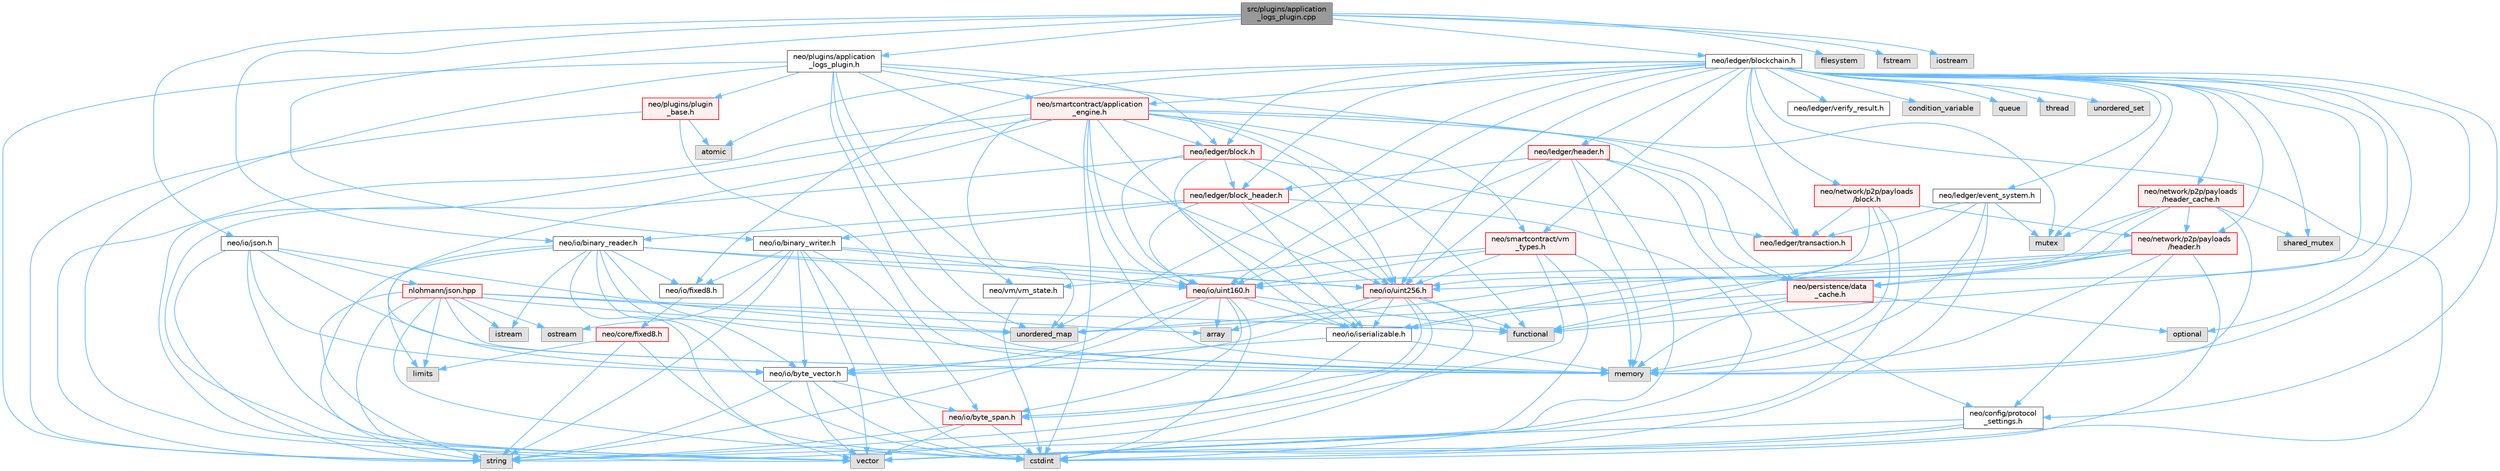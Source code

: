 digraph "src/plugins/application_logs_plugin.cpp"
{
 // LATEX_PDF_SIZE
  bgcolor="transparent";
  edge [fontname=Helvetica,fontsize=10,labelfontname=Helvetica,labelfontsize=10];
  node [fontname=Helvetica,fontsize=10,shape=box,height=0.2,width=0.4];
  Node1 [id="Node000001",label="src/plugins/application\l_logs_plugin.cpp",height=0.2,width=0.4,color="gray40", fillcolor="grey60", style="filled", fontcolor="black",tooltip=" "];
  Node1 -> Node2 [id="edge1_Node000001_Node000002",color="steelblue1",style="solid",tooltip=" "];
  Node2 [id="Node000002",label="neo/io/binary_reader.h",height=0.2,width=0.4,color="grey40", fillcolor="white", style="filled",URL="$binary__reader_8h.html",tooltip=" "];
  Node2 -> Node3 [id="edge2_Node000002_Node000003",color="steelblue1",style="solid",tooltip=" "];
  Node3 [id="Node000003",label="neo/io/byte_vector.h",height=0.2,width=0.4,color="grey40", fillcolor="white", style="filled",URL="$io_2byte__vector_8h.html",tooltip=" "];
  Node3 -> Node4 [id="edge3_Node000003_Node000004",color="steelblue1",style="solid",tooltip=" "];
  Node4 [id="Node000004",label="neo/io/byte_span.h",height=0.2,width=0.4,color="red", fillcolor="#FFF0F0", style="filled",URL="$io_2byte__span_8h.html",tooltip=" "];
  Node4 -> Node5 [id="edge4_Node000004_Node000005",color="steelblue1",style="solid",tooltip=" "];
  Node5 [id="Node000005",label="cstdint",height=0.2,width=0.4,color="grey60", fillcolor="#E0E0E0", style="filled",tooltip=" "];
  Node4 -> Node8 [id="edge5_Node000004_Node000008",color="steelblue1",style="solid",tooltip=" "];
  Node8 [id="Node000008",label="string",height=0.2,width=0.4,color="grey60", fillcolor="#E0E0E0", style="filled",tooltip=" "];
  Node4 -> Node9 [id="edge6_Node000004_Node000009",color="steelblue1",style="solid",tooltip=" "];
  Node9 [id="Node000009",label="vector",height=0.2,width=0.4,color="grey60", fillcolor="#E0E0E0", style="filled",tooltip=" "];
  Node3 -> Node5 [id="edge7_Node000003_Node000005",color="steelblue1",style="solid",tooltip=" "];
  Node3 -> Node8 [id="edge8_Node000003_Node000008",color="steelblue1",style="solid",tooltip=" "];
  Node3 -> Node9 [id="edge9_Node000003_Node000009",color="steelblue1",style="solid",tooltip=" "];
  Node2 -> Node10 [id="edge10_Node000002_Node000010",color="steelblue1",style="solid",tooltip=" "];
  Node10 [id="Node000010",label="neo/io/fixed8.h",height=0.2,width=0.4,color="grey40", fillcolor="white", style="filled",URL="$io_2fixed8_8h.html",tooltip=" "];
  Node10 -> Node11 [id="edge11_Node000010_Node000011",color="steelblue1",style="solid",tooltip=" "];
  Node11 [id="Node000011",label="neo/core/fixed8.h",height=0.2,width=0.4,color="red", fillcolor="#FFF0F0", style="filled",URL="$core_2fixed8_8h.html",tooltip=" "];
  Node11 -> Node5 [id="edge12_Node000011_Node000005",color="steelblue1",style="solid",tooltip=" "];
  Node11 -> Node12 [id="edge13_Node000011_Node000012",color="steelblue1",style="solid",tooltip=" "];
  Node12 [id="Node000012",label="limits",height=0.2,width=0.4,color="grey60", fillcolor="#E0E0E0", style="filled",tooltip=" "];
  Node11 -> Node8 [id="edge14_Node000011_Node000008",color="steelblue1",style="solid",tooltip=" "];
  Node2 -> Node13 [id="edge15_Node000002_Node000013",color="steelblue1",style="solid",tooltip=" "];
  Node13 [id="Node000013",label="neo/io/uint160.h",height=0.2,width=0.4,color="red", fillcolor="#FFF0F0", style="filled",URL="$uint160_8h.html",tooltip=" "];
  Node13 -> Node4 [id="edge16_Node000013_Node000004",color="steelblue1",style="solid",tooltip=" "];
  Node13 -> Node3 [id="edge17_Node000013_Node000003",color="steelblue1",style="solid",tooltip=" "];
  Node13 -> Node14 [id="edge18_Node000013_Node000014",color="steelblue1",style="solid",tooltip=" "];
  Node14 [id="Node000014",label="neo/io/iserializable.h",height=0.2,width=0.4,color="grey40", fillcolor="white", style="filled",URL="$iserializable_8h.html",tooltip=" "];
  Node14 -> Node4 [id="edge19_Node000014_Node000004",color="steelblue1",style="solid",tooltip=" "];
  Node14 -> Node3 [id="edge20_Node000014_Node000003",color="steelblue1",style="solid",tooltip=" "];
  Node14 -> Node15 [id="edge21_Node000014_Node000015",color="steelblue1",style="solid",tooltip=" "];
  Node15 [id="Node000015",label="memory",height=0.2,width=0.4,color="grey60", fillcolor="#E0E0E0", style="filled",tooltip=" "];
  Node13 -> Node16 [id="edge22_Node000013_Node000016",color="steelblue1",style="solid",tooltip=" "];
  Node16 [id="Node000016",label="array",height=0.2,width=0.4,color="grey60", fillcolor="#E0E0E0", style="filled",tooltip=" "];
  Node13 -> Node5 [id="edge23_Node000013_Node000005",color="steelblue1",style="solid",tooltip=" "];
  Node13 -> Node17 [id="edge24_Node000013_Node000017",color="steelblue1",style="solid",tooltip=" "];
  Node17 [id="Node000017",label="functional",height=0.2,width=0.4,color="grey60", fillcolor="#E0E0E0", style="filled",tooltip=" "];
  Node13 -> Node8 [id="edge25_Node000013_Node000008",color="steelblue1",style="solid",tooltip=" "];
  Node2 -> Node18 [id="edge26_Node000002_Node000018",color="steelblue1",style="solid",tooltip=" "];
  Node18 [id="Node000018",label="neo/io/uint256.h",height=0.2,width=0.4,color="red", fillcolor="#FFF0F0", style="filled",URL="$uint256_8h.html",tooltip=" "];
  Node18 -> Node4 [id="edge27_Node000018_Node000004",color="steelblue1",style="solid",tooltip=" "];
  Node18 -> Node3 [id="edge28_Node000018_Node000003",color="steelblue1",style="solid",tooltip=" "];
  Node18 -> Node14 [id="edge29_Node000018_Node000014",color="steelblue1",style="solid",tooltip=" "];
  Node18 -> Node16 [id="edge30_Node000018_Node000016",color="steelblue1",style="solid",tooltip=" "];
  Node18 -> Node5 [id="edge31_Node000018_Node000005",color="steelblue1",style="solid",tooltip=" "];
  Node18 -> Node17 [id="edge32_Node000018_Node000017",color="steelblue1",style="solid",tooltip=" "];
  Node18 -> Node8 [id="edge33_Node000018_Node000008",color="steelblue1",style="solid",tooltip=" "];
  Node2 -> Node5 [id="edge34_Node000002_Node000005",color="steelblue1",style="solid",tooltip=" "];
  Node2 -> Node20 [id="edge35_Node000002_Node000020",color="steelblue1",style="solid",tooltip=" "];
  Node20 [id="Node000020",label="istream",height=0.2,width=0.4,color="grey60", fillcolor="#E0E0E0", style="filled",tooltip=" "];
  Node2 -> Node12 [id="edge36_Node000002_Node000012",color="steelblue1",style="solid",tooltip=" "];
  Node2 -> Node15 [id="edge37_Node000002_Node000015",color="steelblue1",style="solid",tooltip=" "];
  Node2 -> Node8 [id="edge38_Node000002_Node000008",color="steelblue1",style="solid",tooltip=" "];
  Node2 -> Node9 [id="edge39_Node000002_Node000009",color="steelblue1",style="solid",tooltip=" "];
  Node1 -> Node21 [id="edge40_Node000001_Node000021",color="steelblue1",style="solid",tooltip=" "];
  Node21 [id="Node000021",label="neo/io/binary_writer.h",height=0.2,width=0.4,color="grey40", fillcolor="white", style="filled",URL="$binary__writer_8h.html",tooltip=" "];
  Node21 -> Node4 [id="edge41_Node000021_Node000004",color="steelblue1",style="solid",tooltip=" "];
  Node21 -> Node3 [id="edge42_Node000021_Node000003",color="steelblue1",style="solid",tooltip=" "];
  Node21 -> Node10 [id="edge43_Node000021_Node000010",color="steelblue1",style="solid",tooltip=" "];
  Node21 -> Node13 [id="edge44_Node000021_Node000013",color="steelblue1",style="solid",tooltip=" "];
  Node21 -> Node18 [id="edge45_Node000021_Node000018",color="steelblue1",style="solid",tooltip=" "];
  Node21 -> Node5 [id="edge46_Node000021_Node000005",color="steelblue1",style="solid",tooltip=" "];
  Node21 -> Node22 [id="edge47_Node000021_Node000022",color="steelblue1",style="solid",tooltip=" "];
  Node22 [id="Node000022",label="ostream",height=0.2,width=0.4,color="grey60", fillcolor="#E0E0E0", style="filled",tooltip=" "];
  Node21 -> Node8 [id="edge48_Node000021_Node000008",color="steelblue1",style="solid",tooltip=" "];
  Node21 -> Node9 [id="edge49_Node000021_Node000009",color="steelblue1",style="solid",tooltip=" "];
  Node1 -> Node23 [id="edge50_Node000001_Node000023",color="steelblue1",style="solid",tooltip=" "];
  Node23 [id="Node000023",label="neo/io/json.h",height=0.2,width=0.4,color="grey40", fillcolor="white", style="filled",URL="$io_2json_8h.html",tooltip=" "];
  Node23 -> Node3 [id="edge51_Node000023_Node000003",color="steelblue1",style="solid",tooltip=" "];
  Node23 -> Node15 [id="edge52_Node000023_Node000015",color="steelblue1",style="solid",tooltip=" "];
  Node23 -> Node24 [id="edge53_Node000023_Node000024",color="steelblue1",style="solid",tooltip=" "];
  Node24 [id="Node000024",label="nlohmann/json.hpp",height=0.2,width=0.4,color="red", fillcolor="#FFF0F0", style="filled",URL="$json_8hpp.html",tooltip=" "];
  Node24 -> Node17 [id="edge54_Node000024_Node000017",color="steelblue1",style="solid",tooltip=" "];
  Node24 -> Node15 [id="edge55_Node000024_Node000015",color="steelblue1",style="solid",tooltip=" "];
  Node24 -> Node8 [id="edge56_Node000024_Node000008",color="steelblue1",style="solid",tooltip=" "];
  Node24 -> Node9 [id="edge57_Node000024_Node000009",color="steelblue1",style="solid",tooltip=" "];
  Node24 -> Node16 [id="edge58_Node000024_Node000016",color="steelblue1",style="solid",tooltip=" "];
  Node24 -> Node34 [id="edge59_Node000024_Node000034",color="steelblue1",style="solid",tooltip=" "];
  Node34 [id="Node000034",label="unordered_map",height=0.2,width=0.4,color="grey60", fillcolor="#E0E0E0", style="filled",tooltip=" "];
  Node24 -> Node5 [id="edge60_Node000024_Node000005",color="steelblue1",style="solid",tooltip=" "];
  Node24 -> Node12 [id="edge61_Node000024_Node000012",color="steelblue1",style="solid",tooltip=" "];
  Node24 -> Node20 [id="edge62_Node000024_Node000020",color="steelblue1",style="solid",tooltip=" "];
  Node24 -> Node22 [id="edge63_Node000024_Node000022",color="steelblue1",style="solid",tooltip=" "];
  Node23 -> Node8 [id="edge64_Node000023_Node000008",color="steelblue1",style="solid",tooltip=" "];
  Node23 -> Node34 [id="edge65_Node000023_Node000034",color="steelblue1",style="solid",tooltip=" "];
  Node23 -> Node9 [id="edge66_Node000023_Node000009",color="steelblue1",style="solid",tooltip=" "];
  Node1 -> Node47 [id="edge67_Node000001_Node000047",color="steelblue1",style="solid",tooltip=" "];
  Node47 [id="Node000047",label="neo/ledger/blockchain.h",height=0.2,width=0.4,color="grey40", fillcolor="white", style="filled",URL="$blockchain_8h.html",tooltip=" "];
  Node47 -> Node48 [id="edge68_Node000047_Node000048",color="steelblue1",style="solid",tooltip=" "];
  Node48 [id="Node000048",label="neo/ledger/block.h",height=0.2,width=0.4,color="red", fillcolor="#FFF0F0", style="filled",URL="$ledger_2block_8h.html",tooltip=" "];
  Node48 -> Node14 [id="edge69_Node000048_Node000014",color="steelblue1",style="solid",tooltip=" "];
  Node48 -> Node13 [id="edge70_Node000048_Node000013",color="steelblue1",style="solid",tooltip=" "];
  Node48 -> Node18 [id="edge71_Node000048_Node000018",color="steelblue1",style="solid",tooltip=" "];
  Node48 -> Node49 [id="edge72_Node000048_Node000049",color="steelblue1",style="solid",tooltip=" "];
  Node49 [id="Node000049",label="neo/ledger/block_header.h",height=0.2,width=0.4,color="red", fillcolor="#FFF0F0", style="filled",URL="$block__header_8h.html",tooltip=" "];
  Node49 -> Node2 [id="edge73_Node000049_Node000002",color="steelblue1",style="solid",tooltip=" "];
  Node49 -> Node21 [id="edge74_Node000049_Node000021",color="steelblue1",style="solid",tooltip=" "];
  Node49 -> Node14 [id="edge75_Node000049_Node000014",color="steelblue1",style="solid",tooltip=" "];
  Node49 -> Node13 [id="edge76_Node000049_Node000013",color="steelblue1",style="solid",tooltip=" "];
  Node49 -> Node18 [id="edge77_Node000049_Node000018",color="steelblue1",style="solid",tooltip=" "];
  Node49 -> Node5 [id="edge78_Node000049_Node000005",color="steelblue1",style="solid",tooltip=" "];
  Node48 -> Node52 [id="edge79_Node000048_Node000052",color="steelblue1",style="solid",tooltip=" "];
  Node52 [id="Node000052",label="neo/ledger/transaction.h",height=0.2,width=0.4,color="red", fillcolor="#FFF0F0", style="filled",URL="$ledger_2transaction_8h.html",tooltip=" "];
  Node48 -> Node9 [id="edge80_Node000048_Node000009",color="steelblue1",style="solid",tooltip=" "];
  Node47 -> Node49 [id="edge81_Node000047_Node000049",color="steelblue1",style="solid",tooltip=" "];
  Node47 -> Node68 [id="edge82_Node000047_Node000068",color="steelblue1",style="solid",tooltip=" "];
  Node68 [id="Node000068",label="neo/ledger/event_system.h",height=0.2,width=0.4,color="grey40", fillcolor="white", style="filled",URL="$event__system_8h.html",tooltip=" "];
  Node68 -> Node17 [id="edge83_Node000068_Node000017",color="steelblue1",style="solid",tooltip=" "];
  Node68 -> Node15 [id="edge84_Node000068_Node000015",color="steelblue1",style="solid",tooltip=" "];
  Node68 -> Node69 [id="edge85_Node000068_Node000069",color="steelblue1",style="solid",tooltip=" "];
  Node69 [id="Node000069",label="mutex",height=0.2,width=0.4,color="grey60", fillcolor="#E0E0E0", style="filled",tooltip=" "];
  Node68 -> Node9 [id="edge86_Node000068_Node000009",color="steelblue1",style="solid",tooltip=" "];
  Node68 -> Node52 [id="edge87_Node000068_Node000052",color="steelblue1",style="solid",tooltip=" "];
  Node47 -> Node70 [id="edge88_Node000047_Node000070",color="steelblue1",style="solid",tooltip=" "];
  Node70 [id="Node000070",label="neo/ledger/header.h",height=0.2,width=0.4,color="red", fillcolor="#FFF0F0", style="filled",URL="$ledger_2header_8h.html",tooltip=" "];
  Node70 -> Node71 [id="edge89_Node000070_Node000071",color="steelblue1",style="solid",tooltip=" "];
  Node71 [id="Node000071",label="neo/config/protocol\l_settings.h",height=0.2,width=0.4,color="grey40", fillcolor="white", style="filled",URL="$config_2protocol__settings_8h.html",tooltip=" "];
  Node71 -> Node5 [id="edge90_Node000071_Node000005",color="steelblue1",style="solid",tooltip=" "];
  Node71 -> Node8 [id="edge91_Node000071_Node000008",color="steelblue1",style="solid",tooltip=" "];
  Node71 -> Node9 [id="edge92_Node000071_Node000009",color="steelblue1",style="solid",tooltip=" "];
  Node70 -> Node13 [id="edge93_Node000070_Node000013",color="steelblue1",style="solid",tooltip=" "];
  Node70 -> Node18 [id="edge94_Node000070_Node000018",color="steelblue1",style="solid",tooltip=" "];
  Node70 -> Node49 [id="edge95_Node000070_Node000049",color="steelblue1",style="solid",tooltip=" "];
  Node70 -> Node72 [id="edge96_Node000070_Node000072",color="steelblue1",style="solid",tooltip=" "];
  Node72 [id="Node000072",label="neo/persistence/data\l_cache.h",height=0.2,width=0.4,color="red", fillcolor="#FFF0F0", style="filled",URL="$data__cache_8h.html",tooltip=" "];
  Node72 -> Node17 [id="edge97_Node000072_Node000017",color="steelblue1",style="solid",tooltip=" "];
  Node72 -> Node15 [id="edge98_Node000072_Node000015",color="steelblue1",style="solid",tooltip=" "];
  Node72 -> Node59 [id="edge99_Node000072_Node000059",color="steelblue1",style="solid",tooltip=" "];
  Node59 [id="Node000059",label="optional",height=0.2,width=0.4,color="grey60", fillcolor="#E0E0E0", style="filled",tooltip=" "];
  Node72 -> Node34 [id="edge100_Node000072_Node000034",color="steelblue1",style="solid",tooltip=" "];
  Node70 -> Node15 [id="edge101_Node000070_Node000015",color="steelblue1",style="solid",tooltip=" "];
  Node70 -> Node9 [id="edge102_Node000070_Node000009",color="steelblue1",style="solid",tooltip=" "];
  Node47 -> Node52 [id="edge103_Node000047_Node000052",color="steelblue1",style="solid",tooltip=" "];
  Node47 -> Node84 [id="edge104_Node000047_Node000084",color="steelblue1",style="solid",tooltip=" "];
  Node84 [id="Node000084",label="neo/network/p2p/payloads\l/block.h",height=0.2,width=0.4,color="red", fillcolor="#FFF0F0", style="filled",URL="$network_2p2p_2payloads_2block_8h.html",tooltip=" "];
  Node84 -> Node14 [id="edge105_Node000084_Node000014",color="steelblue1",style="solid",tooltip=" "];
  Node84 -> Node52 [id="edge106_Node000084_Node000052",color="steelblue1",style="solid",tooltip=" "];
  Node84 -> Node85 [id="edge107_Node000084_Node000085",color="steelblue1",style="solid",tooltip=" "];
  Node85 [id="Node000085",label="neo/network/p2p/payloads\l/header.h",height=0.2,width=0.4,color="red", fillcolor="#FFF0F0", style="filled",URL="$network_2p2p_2payloads_2header_8h.html",tooltip=" "];
  Node85 -> Node71 [id="edge108_Node000085_Node000071",color="steelblue1",style="solid",tooltip=" "];
  Node85 -> Node14 [id="edge109_Node000085_Node000014",color="steelblue1",style="solid",tooltip=" "];
  Node85 -> Node13 [id="edge110_Node000085_Node000013",color="steelblue1",style="solid",tooltip=" "];
  Node85 -> Node18 [id="edge111_Node000085_Node000018",color="steelblue1",style="solid",tooltip=" "];
  Node85 -> Node72 [id="edge112_Node000085_Node000072",color="steelblue1",style="solid",tooltip=" "];
  Node85 -> Node5 [id="edge113_Node000085_Node000005",color="steelblue1",style="solid",tooltip=" "];
  Node85 -> Node15 [id="edge114_Node000085_Node000015",color="steelblue1",style="solid",tooltip=" "];
  Node84 -> Node15 [id="edge115_Node000084_Node000015",color="steelblue1",style="solid",tooltip=" "];
  Node84 -> Node9 [id="edge116_Node000084_Node000009",color="steelblue1",style="solid",tooltip=" "];
  Node47 -> Node85 [id="edge117_Node000047_Node000085",color="steelblue1",style="solid",tooltip=" "];
  Node47 -> Node86 [id="edge118_Node000047_Node000086",color="steelblue1",style="solid",tooltip=" "];
  Node86 [id="Node000086",label="neo/network/p2p/payloads\l/header_cache.h",height=0.2,width=0.4,color="red", fillcolor="#FFF0F0", style="filled",URL="$network_2p2p_2payloads_2header__cache_8h.html",tooltip=" "];
  Node86 -> Node18 [id="edge119_Node000086_Node000018",color="steelblue1",style="solid",tooltip=" "];
  Node86 -> Node85 [id="edge120_Node000086_Node000085",color="steelblue1",style="solid",tooltip=" "];
  Node86 -> Node15 [id="edge121_Node000086_Node000015",color="steelblue1",style="solid",tooltip=" "];
  Node86 -> Node69 [id="edge122_Node000086_Node000069",color="steelblue1",style="solid",tooltip=" "];
  Node86 -> Node81 [id="edge123_Node000086_Node000081",color="steelblue1",style="solid",tooltip=" "];
  Node81 [id="Node000081",label="shared_mutex",height=0.2,width=0.4,color="grey60", fillcolor="#E0E0E0", style="filled",tooltip=" "];
  Node86 -> Node34 [id="edge124_Node000086_Node000034",color="steelblue1",style="solid",tooltip=" "];
  Node47 -> Node71 [id="edge125_Node000047_Node000071",color="steelblue1",style="solid",tooltip=" "];
  Node47 -> Node10 [id="edge126_Node000047_Node000010",color="steelblue1",style="solid",tooltip=" "];
  Node47 -> Node13 [id="edge127_Node000047_Node000013",color="steelblue1",style="solid",tooltip=" "];
  Node47 -> Node18 [id="edge128_Node000047_Node000018",color="steelblue1",style="solid",tooltip=" "];
  Node47 -> Node88 [id="edge129_Node000047_Node000088",color="steelblue1",style="solid",tooltip=" "];
  Node88 [id="Node000088",label="neo/ledger/verify_result.h",height=0.2,width=0.4,color="grey40", fillcolor="white", style="filled",URL="$verify__result_8h.html",tooltip=" "];
  Node47 -> Node72 [id="edge130_Node000047_Node000072",color="steelblue1",style="solid",tooltip=" "];
  Node47 -> Node89 [id="edge131_Node000047_Node000089",color="steelblue1",style="solid",tooltip=" "];
  Node89 [id="Node000089",label="neo/smartcontract/application\l_engine.h",height=0.2,width=0.4,color="red", fillcolor="#FFF0F0", style="filled",URL="$application__engine_8h.html",tooltip=" "];
  Node89 -> Node3 [id="edge132_Node000089_Node000003",color="steelblue1",style="solid",tooltip=" "];
  Node89 -> Node14 [id="edge133_Node000089_Node000014",color="steelblue1",style="solid",tooltip=" "];
  Node89 -> Node13 [id="edge134_Node000089_Node000013",color="steelblue1",style="solid",tooltip=" "];
  Node89 -> Node18 [id="edge135_Node000089_Node000018",color="steelblue1",style="solid",tooltip=" "];
  Node89 -> Node48 [id="edge136_Node000089_Node000048",color="steelblue1",style="solid",tooltip=" "];
  Node89 -> Node52 [id="edge137_Node000089_Node000052",color="steelblue1",style="solid",tooltip=" "];
  Node89 -> Node72 [id="edge138_Node000089_Node000072",color="steelblue1",style="solid",tooltip=" "];
  Node89 -> Node110 [id="edge139_Node000089_Node000110",color="steelblue1",style="solid",tooltip=" "];
  Node110 [id="Node000110",label="neo/smartcontract/vm\l_types.h",height=0.2,width=0.4,color="red", fillcolor="#FFF0F0", style="filled",URL="$vm__types_8h.html",tooltip=" "];
  Node110 -> Node13 [id="edge140_Node000110_Node000013",color="steelblue1",style="solid",tooltip=" "];
  Node110 -> Node18 [id="edge141_Node000110_Node000018",color="steelblue1",style="solid",tooltip=" "];
  Node110 -> Node108 [id="edge142_Node000110_Node000108",color="steelblue1",style="solid",tooltip=" "];
  Node108 [id="Node000108",label="neo/vm/vm_state.h",height=0.2,width=0.4,color="grey40", fillcolor="white", style="filled",URL="$vm__state_8h.html",tooltip=" "];
  Node108 -> Node5 [id="edge143_Node000108_Node000005",color="steelblue1",style="solid",tooltip=" "];
  Node110 -> Node15 [id="edge144_Node000110_Node000015",color="steelblue1",style="solid",tooltip=" "];
  Node110 -> Node8 [id="edge145_Node000110_Node000008",color="steelblue1",style="solid",tooltip=" "];
  Node110 -> Node9 [id="edge146_Node000110_Node000009",color="steelblue1",style="solid",tooltip=" "];
  Node89 -> Node5 [id="edge147_Node000089_Node000005",color="steelblue1",style="solid",tooltip=" "];
  Node89 -> Node17 [id="edge148_Node000089_Node000017",color="steelblue1",style="solid",tooltip=" "];
  Node89 -> Node15 [id="edge149_Node000089_Node000015",color="steelblue1",style="solid",tooltip=" "];
  Node89 -> Node8 [id="edge150_Node000089_Node000008",color="steelblue1",style="solid",tooltip=" "];
  Node89 -> Node34 [id="edge151_Node000089_Node000034",color="steelblue1",style="solid",tooltip=" "];
  Node89 -> Node9 [id="edge152_Node000089_Node000009",color="steelblue1",style="solid",tooltip=" "];
  Node47 -> Node110 [id="edge153_Node000047_Node000110",color="steelblue1",style="solid",tooltip=" "];
  Node47 -> Node111 [id="edge154_Node000047_Node000111",color="steelblue1",style="solid",tooltip=" "];
  Node111 [id="Node000111",label="atomic",height=0.2,width=0.4,color="grey60", fillcolor="#E0E0E0", style="filled",tooltip=" "];
  Node47 -> Node112 [id="edge155_Node000047_Node000112",color="steelblue1",style="solid",tooltip=" "];
  Node112 [id="Node000112",label="condition_variable",height=0.2,width=0.4,color="grey60", fillcolor="#E0E0E0", style="filled",tooltip=" "];
  Node47 -> Node17 [id="edge156_Node000047_Node000017",color="steelblue1",style="solid",tooltip=" "];
  Node47 -> Node15 [id="edge157_Node000047_Node000015",color="steelblue1",style="solid",tooltip=" "];
  Node47 -> Node69 [id="edge158_Node000047_Node000069",color="steelblue1",style="solid",tooltip=" "];
  Node47 -> Node59 [id="edge159_Node000047_Node000059",color="steelblue1",style="solid",tooltip=" "];
  Node47 -> Node113 [id="edge160_Node000047_Node000113",color="steelblue1",style="solid",tooltip=" "];
  Node113 [id="Node000113",label="queue",height=0.2,width=0.4,color="grey60", fillcolor="#E0E0E0", style="filled",tooltip=" "];
  Node47 -> Node81 [id="edge161_Node000047_Node000081",color="steelblue1",style="solid",tooltip=" "];
  Node47 -> Node114 [id="edge162_Node000047_Node000114",color="steelblue1",style="solid",tooltip=" "];
  Node114 [id="Node000114",label="thread",height=0.2,width=0.4,color="grey60", fillcolor="#E0E0E0", style="filled",tooltip=" "];
  Node47 -> Node34 [id="edge163_Node000047_Node000034",color="steelblue1",style="solid",tooltip=" "];
  Node47 -> Node107 [id="edge164_Node000047_Node000107",color="steelblue1",style="solid",tooltip=" "];
  Node107 [id="Node000107",label="unordered_set",height=0.2,width=0.4,color="grey60", fillcolor="#E0E0E0", style="filled",tooltip=" "];
  Node47 -> Node9 [id="edge165_Node000047_Node000009",color="steelblue1",style="solid",tooltip=" "];
  Node1 -> Node115 [id="edge166_Node000001_Node000115",color="steelblue1",style="solid",tooltip=" "];
  Node115 [id="Node000115",label="neo/plugins/application\l_logs_plugin.h",height=0.2,width=0.4,color="grey40", fillcolor="white", style="filled",URL="$application__logs__plugin_8h.html",tooltip=" "];
  Node115 -> Node18 [id="edge167_Node000115_Node000018",color="steelblue1",style="solid",tooltip=" "];
  Node115 -> Node48 [id="edge168_Node000115_Node000048",color="steelblue1",style="solid",tooltip=" "];
  Node115 -> Node116 [id="edge169_Node000115_Node000116",color="steelblue1",style="solid",tooltip=" "];
  Node116 [id="Node000116",label="neo/plugins/plugin\l_base.h",height=0.2,width=0.4,color="red", fillcolor="#FFF0F0", style="filled",URL="$plugin__base_8h.html",tooltip=" "];
  Node116 -> Node111 [id="edge170_Node000116_Node000111",color="steelblue1",style="solid",tooltip=" "];
  Node116 -> Node15 [id="edge171_Node000116_Node000015",color="steelblue1",style="solid",tooltip=" "];
  Node116 -> Node8 [id="edge172_Node000116_Node000008",color="steelblue1",style="solid",tooltip=" "];
  Node115 -> Node89 [id="edge173_Node000115_Node000089",color="steelblue1",style="solid",tooltip=" "];
  Node115 -> Node108 [id="edge174_Node000115_Node000108",color="steelblue1",style="solid",tooltip=" "];
  Node115 -> Node15 [id="edge175_Node000115_Node000015",color="steelblue1",style="solid",tooltip=" "];
  Node115 -> Node69 [id="edge176_Node000115_Node000069",color="steelblue1",style="solid",tooltip=" "];
  Node115 -> Node8 [id="edge177_Node000115_Node000008",color="steelblue1",style="solid",tooltip=" "];
  Node115 -> Node34 [id="edge178_Node000115_Node000034",color="steelblue1",style="solid",tooltip=" "];
  Node115 -> Node9 [id="edge179_Node000115_Node000009",color="steelblue1",style="solid",tooltip=" "];
  Node1 -> Node176 [id="edge180_Node000001_Node000176",color="steelblue1",style="solid",tooltip=" "];
  Node176 [id="Node000176",label="filesystem",height=0.2,width=0.4,color="grey60", fillcolor="#E0E0E0", style="filled",tooltip=" "];
  Node1 -> Node177 [id="edge181_Node000001_Node000177",color="steelblue1",style="solid",tooltip=" "];
  Node177 [id="Node000177",label="fstream",height=0.2,width=0.4,color="grey60", fillcolor="#E0E0E0", style="filled",tooltip=" "];
  Node1 -> Node145 [id="edge182_Node000001_Node000145",color="steelblue1",style="solid",tooltip=" "];
  Node145 [id="Node000145",label="iostream",height=0.2,width=0.4,color="grey60", fillcolor="#E0E0E0", style="filled",tooltip=" "];
}
